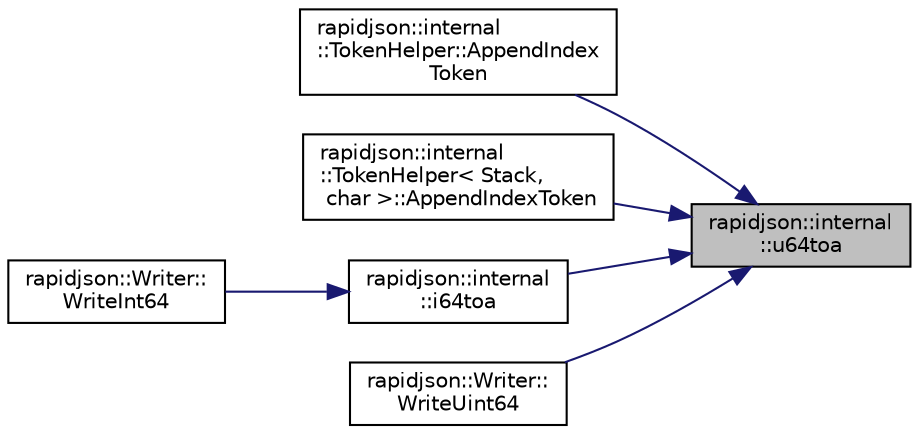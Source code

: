 digraph "rapidjson::internal::u64toa"
{
 // INTERACTIVE_SVG=YES
 // LATEX_PDF_SIZE
  edge [fontname="Helvetica",fontsize="10",labelfontname="Helvetica",labelfontsize="10"];
  node [fontname="Helvetica",fontsize="10",shape=record];
  rankdir="RL";
  Node213 [label="rapidjson::internal\l::u64toa",height=0.2,width=0.4,color="black", fillcolor="grey75", style="filled", fontcolor="black",tooltip=" "];
  Node213 -> Node214 [dir="back",color="midnightblue",fontsize="10",style="solid",fontname="Helvetica"];
  Node214 [label="rapidjson::internal\l::TokenHelper::AppendIndex\lToken",height=0.2,width=0.4,color="black", fillcolor="white", style="filled",URL="$structrapidjson_1_1internal_1_1_token_helper.html#a633523ce836cb5711fef98301ab6d8f7",tooltip=" "];
  Node213 -> Node215 [dir="back",color="midnightblue",fontsize="10",style="solid",fontname="Helvetica"];
  Node215 [label="rapidjson::internal\l::TokenHelper\< Stack,\l char \>::AppendIndexToken",height=0.2,width=0.4,color="black", fillcolor="white", style="filled",URL="$structrapidjson_1_1internal_1_1_token_helper_3_01_stack_00_01char_01_4.html#ab877a126e0b798bfc149d9506aed999e",tooltip=" "];
  Node213 -> Node216 [dir="back",color="midnightblue",fontsize="10",style="solid",fontname="Helvetica"];
  Node216 [label="rapidjson::internal\l::i64toa",height=0.2,width=0.4,color="black", fillcolor="white", style="filled",URL="$namespacerapidjson_1_1internal.html#a676fae3f0a9bc9a5e7646e31097a6f34",tooltip=" "];
  Node216 -> Node217 [dir="back",color="midnightblue",fontsize="10",style="solid",fontname="Helvetica"];
  Node217 [label="rapidjson::Writer::\lWriteInt64",height=0.2,width=0.4,color="black", fillcolor="white", style="filled",URL="$classrapidjson_1_1_writer.html#aada3d510b7637fd0e9e8b3cbad093c2e",tooltip=" "];
  Node213 -> Node218 [dir="back",color="midnightblue",fontsize="10",style="solid",fontname="Helvetica"];
  Node218 [label="rapidjson::Writer::\lWriteUint64",height=0.2,width=0.4,color="black", fillcolor="white", style="filled",URL="$classrapidjson_1_1_writer.html#a341c2665f6564467dab9787bbbaee2fe",tooltip=" "];
}
